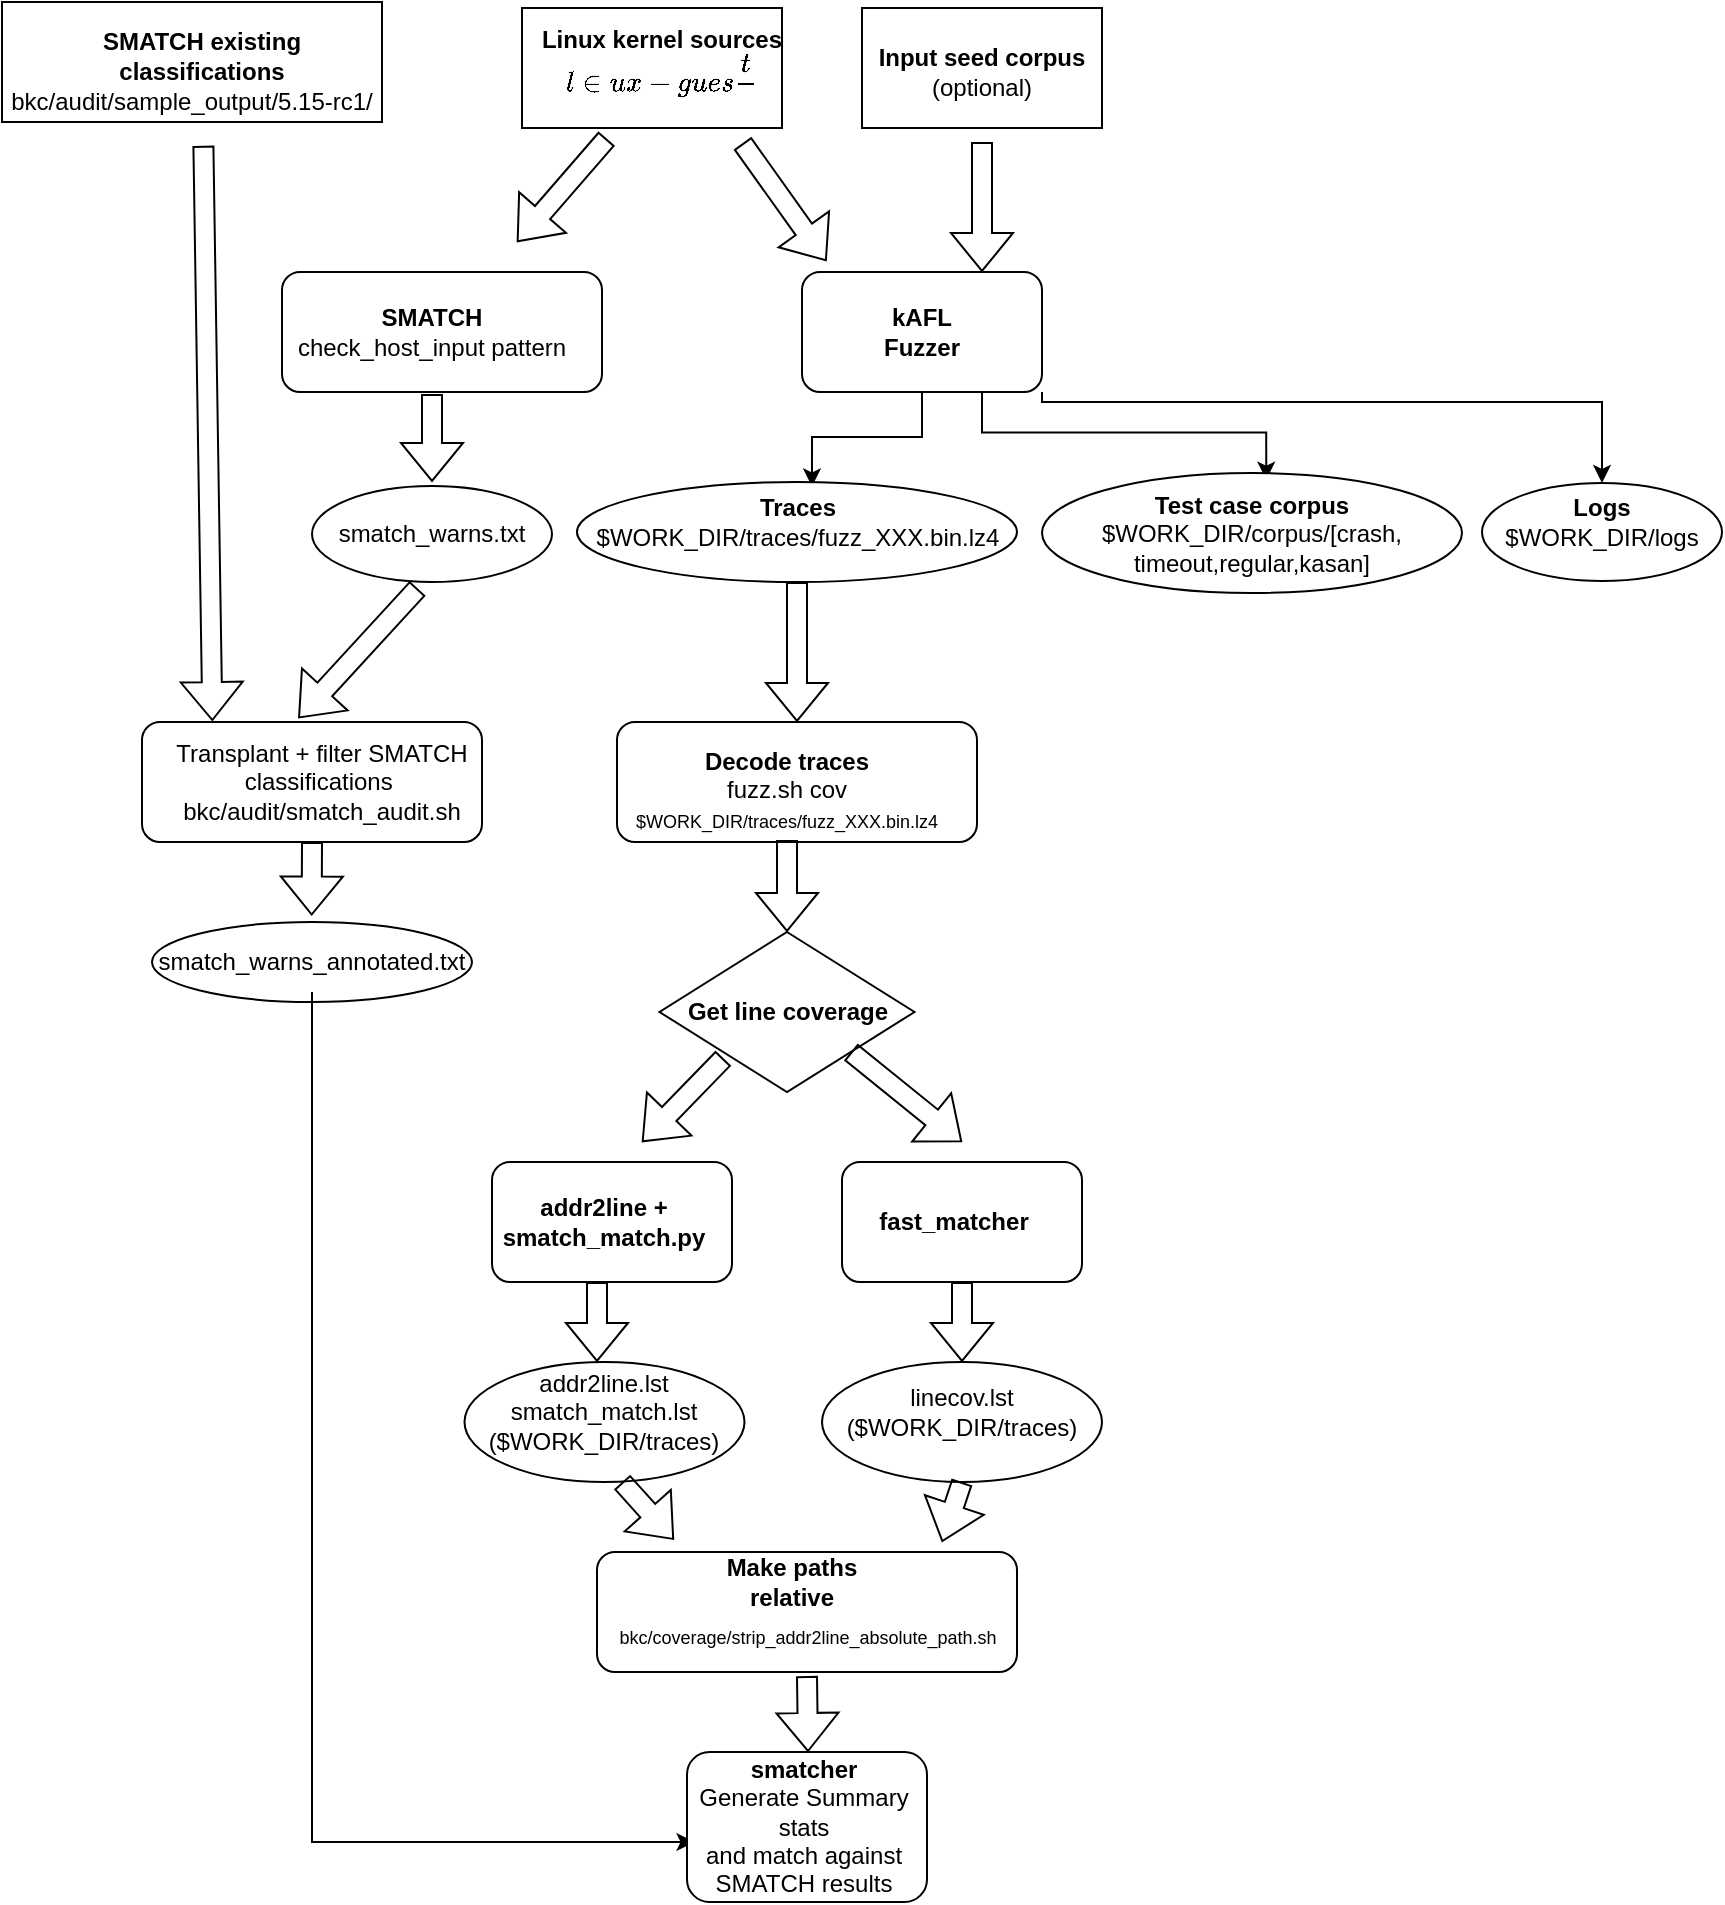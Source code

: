 <mxfile version="20.4.2" type="device"><diagram id="JWtbuL4ckHqZMsNTStSi" name="Page-1"><mxGraphModel dx="1834" dy="727" grid="1" gridSize="10" guides="1" tooltips="1" connect="1" arrows="1" fold="1" page="1" pageScale="1" pageWidth="850" pageHeight="1100" math="0" shadow="0"><root><mxCell id="0"/><mxCell id="1" parent="0"/><mxCell id="cdB9zyGofTMNQ5M6daVU-55" style="edgeStyle=orthogonalEdgeStyle;rounded=0;orthogonalLoop=1;jettySize=auto;html=1;exitX=1;exitY=1;exitDx=0;exitDy=0;fontSize=12;" edge="1" parent="1" source="cdB9zyGofTMNQ5M6daVU-1" target="cdB9zyGofTMNQ5M6daVU-15"><mxGeometry relative="1" as="geometry"><Array as="points"><mxPoint x="510" y="320"/><mxPoint x="790" y="320"/></Array></mxGeometry></mxCell><mxCell id="cdB9zyGofTMNQ5M6daVU-57" style="edgeStyle=orthogonalEdgeStyle;rounded=0;orthogonalLoop=1;jettySize=auto;html=1;exitX=0.5;exitY=1;exitDx=0;exitDy=0;entryX=0.534;entryY=0.045;entryDx=0;entryDy=0;entryPerimeter=0;fontSize=12;" edge="1" parent="1" source="cdB9zyGofTMNQ5M6daVU-1" target="cdB9zyGofTMNQ5M6daVU-10"><mxGeometry relative="1" as="geometry"/></mxCell><mxCell id="cdB9zyGofTMNQ5M6daVU-58" style="edgeStyle=orthogonalEdgeStyle;rounded=0;orthogonalLoop=1;jettySize=auto;html=1;exitX=0.75;exitY=1;exitDx=0;exitDy=0;entryX=0.534;entryY=0.056;entryDx=0;entryDy=0;entryPerimeter=0;fontSize=12;" edge="1" parent="1" source="cdB9zyGofTMNQ5M6daVU-1" target="cdB9zyGofTMNQ5M6daVU-12"><mxGeometry relative="1" as="geometry"/></mxCell><mxCell id="cdB9zyGofTMNQ5M6daVU-1" value="" style="rounded=1;whiteSpace=wrap;html=1;" vertex="1" parent="1"><mxGeometry x="390" y="255" width="120" height="60" as="geometry"/></mxCell><mxCell id="cdB9zyGofTMNQ5M6daVU-2" value="" style="rounded=0;whiteSpace=wrap;html=1;" vertex="1" parent="1"><mxGeometry x="420" y="123" width="120" height="60" as="geometry"/></mxCell><mxCell id="cdB9zyGofTMNQ5M6daVU-3" value="&lt;b&gt;Input seed corpus&lt;br&gt;&lt;/b&gt;(optional)" style="text;html=1;strokeColor=none;fillColor=none;align=center;verticalAlign=middle;whiteSpace=wrap;rounded=0;" vertex="1" parent="1"><mxGeometry x="420" y="120" width="120" height="70" as="geometry"/></mxCell><mxCell id="cdB9zyGofTMNQ5M6daVU-4" value="" style="rounded=0;whiteSpace=wrap;html=1;" vertex="1" parent="1"><mxGeometry x="250" y="123" width="130" height="60" as="geometry"/></mxCell><mxCell id="cdB9zyGofTMNQ5M6daVU-5" value="&lt;b&gt;Linux kernel sources&lt;/b&gt;&lt;br&gt;`linux-guest/`" style="text;html=1;strokeColor=none;fillColor=none;align=center;verticalAlign=middle;whiteSpace=wrap;rounded=0;" vertex="1" parent="1"><mxGeometry x="250" y="138" width="140" height="30" as="geometry"/></mxCell><mxCell id="cdB9zyGofTMNQ5M6daVU-6" value="" style="rounded=1;whiteSpace=wrap;html=1;" vertex="1" parent="1"><mxGeometry x="130" y="255" width="160" height="60" as="geometry"/></mxCell><mxCell id="cdB9zyGofTMNQ5M6daVU-7" value="&lt;b&gt;SMATCH&lt;/b&gt;&lt;br&gt;check_host_input pattern" style="text;html=1;strokeColor=none;fillColor=none;align=center;verticalAlign=middle;whiteSpace=wrap;rounded=0;" vertex="1" parent="1"><mxGeometry x="120" y="240" width="170" height="90" as="geometry"/></mxCell><mxCell id="cdB9zyGofTMNQ5M6daVU-8" value="&lt;b&gt;kAFL Fuzzer&lt;/b&gt;" style="text;html=1;strokeColor=none;fillColor=none;align=center;verticalAlign=middle;whiteSpace=wrap;rounded=0;" vertex="1" parent="1"><mxGeometry x="420" y="270" width="60" height="30" as="geometry"/></mxCell><mxCell id="cdB9zyGofTMNQ5M6daVU-10" value="" style="ellipse;whiteSpace=wrap;html=1;" vertex="1" parent="1"><mxGeometry x="277.5" y="360" width="220" height="50" as="geometry"/></mxCell><mxCell id="cdB9zyGofTMNQ5M6daVU-11" value="&lt;b&gt;Traces&lt;/b&gt;&lt;br&gt;$WORK_DIR/traces/fuzz_XXX.bin.lz4" style="text;html=1;strokeColor=none;fillColor=none;align=center;verticalAlign=middle;whiteSpace=wrap;rounded=0;" vertex="1" parent="1"><mxGeometry x="317.5" y="365" width="140" height="30" as="geometry"/></mxCell><mxCell id="cdB9zyGofTMNQ5M6daVU-12" value="" style="ellipse;whiteSpace=wrap;html=1;" vertex="1" parent="1"><mxGeometry x="510" y="355.5" width="210" height="60" as="geometry"/></mxCell><mxCell id="cdB9zyGofTMNQ5M6daVU-13" value="&lt;b&gt;Test case corpus&lt;/b&gt;&lt;br&gt;$WORK_DIR/corpus/[crash, timeout,regular,kasan]" style="text;html=1;strokeColor=none;fillColor=none;align=center;verticalAlign=middle;whiteSpace=wrap;rounded=0;" vertex="1" parent="1"><mxGeometry x="530" y="370.5" width="170" height="30" as="geometry"/></mxCell><mxCell id="cdB9zyGofTMNQ5M6daVU-14" value="" style="ellipse;whiteSpace=wrap;html=1;" vertex="1" parent="1"><mxGeometry x="730" y="360.5" width="120" height="49" as="geometry"/></mxCell><mxCell id="cdB9zyGofTMNQ5M6daVU-15" value="&lt;b&gt;Logs&lt;br&gt;&lt;/b&gt;$WORK_DIR/logs" style="text;html=1;strokeColor=none;fillColor=none;align=center;verticalAlign=middle;whiteSpace=wrap;rounded=0;" vertex="1" parent="1"><mxGeometry x="760" y="360.5" width="60" height="39" as="geometry"/></mxCell><mxCell id="cdB9zyGofTMNQ5M6daVU-16" value="" style="ellipse;whiteSpace=wrap;html=1;" vertex="1" parent="1"><mxGeometry x="145" y="362" width="120" height="48" as="geometry"/></mxCell><mxCell id="cdB9zyGofTMNQ5M6daVU-17" value="smatch_warns.txt" style="text;html=1;strokeColor=none;fillColor=none;align=center;verticalAlign=middle;whiteSpace=wrap;rounded=0;" vertex="1" parent="1"><mxGeometry x="150" y="371" width="110" height="30" as="geometry"/></mxCell><mxCell id="cdB9zyGofTMNQ5M6daVU-18" value="" style="ellipse;whiteSpace=wrap;html=1;" vertex="1" parent="1"><mxGeometry x="65" y="580" width="160" height="40" as="geometry"/></mxCell><mxCell id="cdB9zyGofTMNQ5M6daVU-69" style="edgeStyle=orthogonalEdgeStyle;rounded=0;orthogonalLoop=1;jettySize=auto;html=1;exitX=0.5;exitY=1;exitDx=0;exitDy=0;entryX=0;entryY=0.75;entryDx=0;entryDy=0;fontSize=12;" edge="1" parent="1" source="cdB9zyGofTMNQ5M6daVU-19" target="cdB9zyGofTMNQ5M6daVU-43"><mxGeometry relative="1" as="geometry"/></mxCell><mxCell id="cdB9zyGofTMNQ5M6daVU-19" value="smatch_warns_annotated.txt" style="text;html=1;strokeColor=none;fillColor=none;align=center;verticalAlign=middle;whiteSpace=wrap;rounded=0;" vertex="1" parent="1"><mxGeometry x="90" y="585" width="110" height="30" as="geometry"/></mxCell><mxCell id="cdB9zyGofTMNQ5M6daVU-20" value="" style="rounded=0;whiteSpace=wrap;html=1;" vertex="1" parent="1"><mxGeometry x="-10" y="120" width="190" height="60" as="geometry"/></mxCell><mxCell id="cdB9zyGofTMNQ5M6daVU-21" value="&lt;b&gt;SMATCH existing classifications&lt;/b&gt;" style="text;html=1;strokeColor=none;fillColor=none;align=center;verticalAlign=middle;whiteSpace=wrap;rounded=0;" vertex="1" parent="1"><mxGeometry x="15" y="132" width="150" height="30" as="geometry"/></mxCell><mxCell id="cdB9zyGofTMNQ5M6daVU-22" value="bkc/audit/sample_output/5.15-rc1/" style="text;html=1;strokeColor=none;fillColor=none;align=center;verticalAlign=middle;whiteSpace=wrap;rounded=0;" vertex="1" parent="1"><mxGeometry x="-10" y="155" width="190" height="30" as="geometry"/></mxCell><mxCell id="cdB9zyGofTMNQ5M6daVU-23" value="" style="rounded=1;whiteSpace=wrap;html=1;" vertex="1" parent="1"><mxGeometry x="60" y="480" width="170" height="60" as="geometry"/></mxCell><mxCell id="cdB9zyGofTMNQ5M6daVU-24" value="Transplant + filter SMATCH classifications&amp;nbsp;&lt;br&gt;bkc/audit/smatch_audit.sh" style="text;html=1;strokeColor=none;fillColor=none;align=center;verticalAlign=middle;whiteSpace=wrap;rounded=0;" vertex="1" parent="1"><mxGeometry x="70" y="495" width="160" height="30" as="geometry"/></mxCell><mxCell id="cdB9zyGofTMNQ5M6daVU-25" value="" style="rounded=1;whiteSpace=wrap;html=1;" vertex="1" parent="1"><mxGeometry x="297.5" y="480" width="180" height="60" as="geometry"/></mxCell><mxCell id="cdB9zyGofTMNQ5M6daVU-26" value="&lt;b&gt;Decode traces&lt;br&gt;&lt;/b&gt;fuzz.sh cov&lt;br&gt;&lt;font style=&quot;font-size: 9px;&quot;&gt;$WORK_DIR/traces/fuzz_XXX.bin.lz4&lt;/font&gt;" style="text;html=1;strokeColor=none;fillColor=none;align=center;verticalAlign=middle;whiteSpace=wrap;rounded=0;" vertex="1" parent="1"><mxGeometry x="345" y="489" width="75" height="50" as="geometry"/></mxCell><mxCell id="cdB9zyGofTMNQ5M6daVU-29" style="edgeStyle=orthogonalEdgeStyle;rounded=0;orthogonalLoop=1;jettySize=auto;html=1;exitX=0.5;exitY=1;exitDx=0;exitDy=0;fontSize=12;" edge="1" parent="1"><mxGeometry relative="1" as="geometry"><mxPoint x="371.25" y="655" as="sourcePoint"/><mxPoint x="371.25" y="655" as="targetPoint"/></mxGeometry></mxCell><mxCell id="cdB9zyGofTMNQ5M6daVU-30" value="" style="rhombus;whiteSpace=wrap;html=1;fontSize=12;" vertex="1" parent="1"><mxGeometry x="318.75" y="585" width="127.5" height="80" as="geometry"/></mxCell><mxCell id="cdB9zyGofTMNQ5M6daVU-28" value="&lt;font style=&quot;font-size: 12px;&quot;&gt;&lt;b&gt;Get line coverage&lt;/b&gt;&lt;/font&gt;" style="text;html=1;strokeColor=none;fillColor=none;align=center;verticalAlign=middle;whiteSpace=wrap;rounded=0;fontSize=9;" vertex="1" parent="1"><mxGeometry x="322.5" y="610" width="120" height="30" as="geometry"/></mxCell><mxCell id="cdB9zyGofTMNQ5M6daVU-31" value="" style="rounded=1;whiteSpace=wrap;html=1;fontSize=12;" vertex="1" parent="1"><mxGeometry x="235" y="700" width="120" height="60" as="geometry"/></mxCell><mxCell id="cdB9zyGofTMNQ5M6daVU-32" value="&lt;b&gt;addr2line + smatch_match.py&lt;/b&gt;" style="text;html=1;strokeColor=none;fillColor=none;align=center;verticalAlign=middle;whiteSpace=wrap;rounded=0;fontSize=12;" vertex="1" parent="1"><mxGeometry x="261.25" y="715" width="60" height="30" as="geometry"/></mxCell><mxCell id="cdB9zyGofTMNQ5M6daVU-33" value="" style="rounded=1;whiteSpace=wrap;html=1;fontSize=12;" vertex="1" parent="1"><mxGeometry x="410" y="700" width="120" height="60" as="geometry"/></mxCell><mxCell id="cdB9zyGofTMNQ5M6daVU-34" value="&lt;b&gt;fast_matcher&lt;/b&gt;" style="text;html=1;strokeColor=none;fillColor=none;align=center;verticalAlign=middle;whiteSpace=wrap;rounded=0;fontSize=12;" vertex="1" parent="1"><mxGeometry x="436.25" y="715" width="60" height="30" as="geometry"/></mxCell><mxCell id="cdB9zyGofTMNQ5M6daVU-35" value="" style="rounded=1;whiteSpace=wrap;html=1;fontSize=12;" vertex="1" parent="1"><mxGeometry x="287.5" y="895" width="210" height="60" as="geometry"/></mxCell><mxCell id="cdB9zyGofTMNQ5M6daVU-36" value="&lt;b&gt;Make paths relative&lt;/b&gt;" style="text;html=1;strokeColor=none;fillColor=none;align=center;verticalAlign=middle;whiteSpace=wrap;rounded=0;fontSize=12;" vertex="1" parent="1"><mxGeometry x="340" y="895" width="90" height="30" as="geometry"/></mxCell><mxCell id="cdB9zyGofTMNQ5M6daVU-37" value="&lt;font style=&quot;font-size: 9px;&quot;&gt;bkc/coverage/strip_addr2line_absolute_path.sh&lt;/font&gt;" style="text;html=1;strokeColor=none;fillColor=none;align=center;verticalAlign=middle;whiteSpace=wrap;rounded=0;fontSize=12;" vertex="1" parent="1"><mxGeometry x="297.5" y="922" width="190" height="30" as="geometry"/></mxCell><mxCell id="cdB9zyGofTMNQ5M6daVU-38" value="" style="ellipse;whiteSpace=wrap;html=1;fontSize=9;" vertex="1" parent="1"><mxGeometry x="221.25" y="800" width="140" height="60" as="geometry"/></mxCell><mxCell id="cdB9zyGofTMNQ5M6daVU-39" value="&lt;font style=&quot;font-size: 12px;&quot;&gt;addr2line.lst smatch_match.lst&lt;br&gt;($WORK_DIR/traces)&lt;br&gt;&lt;/font&gt;" style="text;html=1;strokeColor=none;fillColor=none;align=center;verticalAlign=middle;whiteSpace=wrap;rounded=0;fontSize=9;" vertex="1" parent="1"><mxGeometry x="231.25" y="810" width="120" height="30" as="geometry"/></mxCell><mxCell id="cdB9zyGofTMNQ5M6daVU-40" value="" style="ellipse;whiteSpace=wrap;html=1;fontSize=9;" vertex="1" parent="1"><mxGeometry x="400" y="800" width="140" height="60" as="geometry"/></mxCell><mxCell id="cdB9zyGofTMNQ5M6daVU-41" value="&lt;font style=&quot;font-size: 12px;&quot;&gt;linecov.lst&lt;br&gt;($WORK_DIR/traces)&lt;br&gt;&lt;/font&gt;" style="text;html=1;strokeColor=none;fillColor=none;align=center;verticalAlign=middle;whiteSpace=wrap;rounded=0;fontSize=9;" vertex="1" parent="1"><mxGeometry x="410" y="810" width="120" height="30" as="geometry"/></mxCell><mxCell id="cdB9zyGofTMNQ5M6daVU-42" value="" style="rounded=1;whiteSpace=wrap;html=1;fontSize=12;" vertex="1" parent="1"><mxGeometry x="332.5" y="995" width="120" height="75" as="geometry"/></mxCell><mxCell id="cdB9zyGofTMNQ5M6daVU-43" value="&lt;br&gt;&lt;b&gt;smatcher&lt;/b&gt;&lt;br&gt;Generate Summary stats&lt;br&gt;and match against SMATCH results" style="text;html=1;strokeColor=none;fillColor=none;align=center;verticalAlign=middle;whiteSpace=wrap;rounded=0;fontSize=12;" vertex="1" parent="1"><mxGeometry x="336.25" y="995" width="110" height="60" as="geometry"/></mxCell><mxCell id="cdB9zyGofTMNQ5M6daVU-46" value="" style="shape=flexArrow;endArrow=classic;html=1;rounded=0;fontSize=12;exitX=0.5;exitY=1;exitDx=0;exitDy=0;entryX=0.75;entryY=0;entryDx=0;entryDy=0;" edge="1" parent="1" source="cdB9zyGofTMNQ5M6daVU-3" target="cdB9zyGofTMNQ5M6daVU-1"><mxGeometry width="50" height="50" relative="1" as="geometry"><mxPoint x="420" y="300" as="sourcePoint"/><mxPoint x="480" y="250" as="targetPoint"/></mxGeometry></mxCell><mxCell id="cdB9zyGofTMNQ5M6daVU-47" value="" style="shape=flexArrow;endArrow=classic;html=1;rounded=0;fontSize=12;entryX=0.102;entryY=-0.091;entryDx=0;entryDy=0;entryPerimeter=0;exitX=0.848;exitY=1.127;exitDx=0;exitDy=0;exitPerimeter=0;" edge="1" parent="1" source="cdB9zyGofTMNQ5M6daVU-4" target="cdB9zyGofTMNQ5M6daVU-1"><mxGeometry width="50" height="50" relative="1" as="geometry"><mxPoint x="370" y="200" as="sourcePoint"/><mxPoint x="420" y="240" as="targetPoint"/></mxGeometry></mxCell><mxCell id="cdB9zyGofTMNQ5M6daVU-48" value="" style="shape=flexArrow;endArrow=classic;html=1;rounded=0;fontSize=12;entryX=0.75;entryY=0;entryDx=0;entryDy=0;exitX=0.326;exitY=1.088;exitDx=0;exitDy=0;exitPerimeter=0;" edge="1" parent="1" source="cdB9zyGofTMNQ5M6daVU-4" target="cdB9zyGofTMNQ5M6daVU-7"><mxGeometry width="50" height="50" relative="1" as="geometry"><mxPoint x="290" y="190" as="sourcePoint"/><mxPoint x="444.16" y="266.08" as="targetPoint"/></mxGeometry></mxCell><mxCell id="cdB9zyGofTMNQ5M6daVU-49" value="" style="shape=flexArrow;endArrow=classic;html=1;rounded=0;fontSize=12;exitX=0.53;exitY=1.229;exitDx=0;exitDy=0;exitPerimeter=0;entryX=0.207;entryY=-0.008;entryDx=0;entryDy=0;entryPerimeter=0;" edge="1" parent="1" source="cdB9zyGofTMNQ5M6daVU-22" target="cdB9zyGofTMNQ5M6daVU-23"><mxGeometry width="50" height="50" relative="1" as="geometry"><mxPoint x="310.05" y="180" as="sourcePoint"/><mxPoint x="287.5" y="250" as="targetPoint"/></mxGeometry></mxCell><mxCell id="cdB9zyGofTMNQ5M6daVU-53" value="" style="shape=flexArrow;endArrow=classic;html=1;rounded=0;fontSize=12;" edge="1" parent="1"><mxGeometry width="50" height="50" relative="1" as="geometry"><mxPoint x="205" y="316" as="sourcePoint"/><mxPoint x="205" y="360" as="targetPoint"/><Array as="points"><mxPoint x="205" y="316"/></Array></mxGeometry></mxCell><mxCell id="cdB9zyGofTMNQ5M6daVU-59" value="" style="shape=flexArrow;endArrow=classic;html=1;rounded=0;fontSize=12;exitX=0.44;exitY=1.066;exitDx=0;exitDy=0;exitPerimeter=0;entryX=0.46;entryY=-0.032;entryDx=0;entryDy=0;entryPerimeter=0;" edge="1" parent="1" source="cdB9zyGofTMNQ5M6daVU-16" target="cdB9zyGofTMNQ5M6daVU-23"><mxGeometry width="50" height="50" relative="1" as="geometry"><mxPoint x="320" y="480" as="sourcePoint"/><mxPoint x="370" y="430" as="targetPoint"/></mxGeometry></mxCell><mxCell id="cdB9zyGofTMNQ5M6daVU-60" value="" style="shape=flexArrow;endArrow=classic;html=1;rounded=0;fontSize=12;exitX=0.5;exitY=1;exitDx=0;exitDy=0;entryX=0.499;entryY=-0.081;entryDx=0;entryDy=0;entryPerimeter=0;" edge="1" parent="1" source="cdB9zyGofTMNQ5M6daVU-23" target="cdB9zyGofTMNQ5M6daVU-18"><mxGeometry width="50" height="50" relative="1" as="geometry"><mxPoint x="320" y="660" as="sourcePoint"/><mxPoint x="370" y="610" as="targetPoint"/></mxGeometry></mxCell><mxCell id="cdB9zyGofTMNQ5M6daVU-61" value="" style="shape=flexArrow;endArrow=classic;html=1;rounded=0;fontSize=12;exitX=0.5;exitY=1;exitDx=0;exitDy=0;entryX=0.5;entryY=0;entryDx=0;entryDy=0;" edge="1" parent="1" source="cdB9zyGofTMNQ5M6daVU-10" target="cdB9zyGofTMNQ5M6daVU-25"><mxGeometry width="50" height="50" relative="1" as="geometry"><mxPoint x="460" y="660" as="sourcePoint"/><mxPoint x="510" y="610" as="targetPoint"/></mxGeometry></mxCell><mxCell id="cdB9zyGofTMNQ5M6daVU-62" value="" style="shape=flexArrow;endArrow=classic;html=1;rounded=0;fontSize=12;exitX=0.5;exitY=1;exitDx=0;exitDy=0;entryX=0.5;entryY=0;entryDx=0;entryDy=0;" edge="1" parent="1" source="cdB9zyGofTMNQ5M6daVU-26" target="cdB9zyGofTMNQ5M6daVU-30"><mxGeometry width="50" height="50" relative="1" as="geometry"><mxPoint x="460" y="660" as="sourcePoint"/><mxPoint x="510" y="610" as="targetPoint"/></mxGeometry></mxCell><mxCell id="cdB9zyGofTMNQ5M6daVU-64" value="" style="shape=flexArrow;endArrow=classic;html=1;rounded=0;fontSize=12;exitX=1;exitY=1;exitDx=0;exitDy=0;" edge="1" parent="1" source="cdB9zyGofTMNQ5M6daVU-30"><mxGeometry width="50" height="50" relative="1" as="geometry"><mxPoint x="460" y="750" as="sourcePoint"/><mxPoint x="470" y="690" as="targetPoint"/></mxGeometry></mxCell><mxCell id="cdB9zyGofTMNQ5M6daVU-66" value="" style="shape=flexArrow;endArrow=classic;html=1;rounded=0;fontSize=12;exitX=0.235;exitY=1.27;exitDx=0;exitDy=0;exitPerimeter=0;" edge="1" parent="1" source="cdB9zyGofTMNQ5M6daVU-28"><mxGeometry width="50" height="50" relative="1" as="geometry"><mxPoint x="460" y="750" as="sourcePoint"/><mxPoint x="310" y="690" as="targetPoint"/></mxGeometry></mxCell><mxCell id="cdB9zyGofTMNQ5M6daVU-67" value="" style="shape=flexArrow;endArrow=classic;html=1;rounded=0;fontSize=12;exitX=0.5;exitY=1;exitDx=0;exitDy=0;" edge="1" parent="1" source="cdB9zyGofTMNQ5M6daVU-33"><mxGeometry width="50" height="50" relative="1" as="geometry"><mxPoint x="460" y="750" as="sourcePoint"/><mxPoint x="470" y="800" as="targetPoint"/></mxGeometry></mxCell><mxCell id="cdB9zyGofTMNQ5M6daVU-68" value="" style="shape=flexArrow;endArrow=classic;html=1;rounded=0;fontSize=12;exitX=0.5;exitY=1;exitDx=0;exitDy=0;" edge="1" parent="1"><mxGeometry width="50" height="50" relative="1" as="geometry"><mxPoint x="287.5" y="760" as="sourcePoint"/><mxPoint x="287.5" y="800" as="targetPoint"/></mxGeometry></mxCell><mxCell id="cdB9zyGofTMNQ5M6daVU-70" value="" style="shape=flexArrow;endArrow=classic;html=1;rounded=0;fontSize=12;exitX=0.5;exitY=1;exitDx=0;exitDy=0;" edge="1" parent="1" source="cdB9zyGofTMNQ5M6daVU-40"><mxGeometry width="50" height="50" relative="1" as="geometry"><mxPoint x="460" y="770" as="sourcePoint"/><mxPoint x="460" y="890" as="targetPoint"/></mxGeometry></mxCell><mxCell id="cdB9zyGofTMNQ5M6daVU-72" value="" style="shape=flexArrow;endArrow=classic;html=1;rounded=0;fontSize=12;entryX=0.183;entryY=-0.103;entryDx=0;entryDy=0;entryPerimeter=0;" edge="1" parent="1" target="cdB9zyGofTMNQ5M6daVU-35"><mxGeometry width="50" height="50" relative="1" as="geometry"><mxPoint x="300" y="860" as="sourcePoint"/><mxPoint x="320" y="880" as="targetPoint"/></mxGeometry></mxCell><mxCell id="cdB9zyGofTMNQ5M6daVU-74" value="" style="shape=flexArrow;endArrow=classic;html=1;rounded=0;fontSize=12;exitX=0.5;exitY=1;exitDx=0;exitDy=0;" edge="1" parent="1"><mxGeometry width="50" height="50" relative="1" as="geometry"><mxPoint x="392.5" y="957" as="sourcePoint"/><mxPoint x="393" y="995" as="targetPoint"/></mxGeometry></mxCell></root></mxGraphModel></diagram></mxfile>